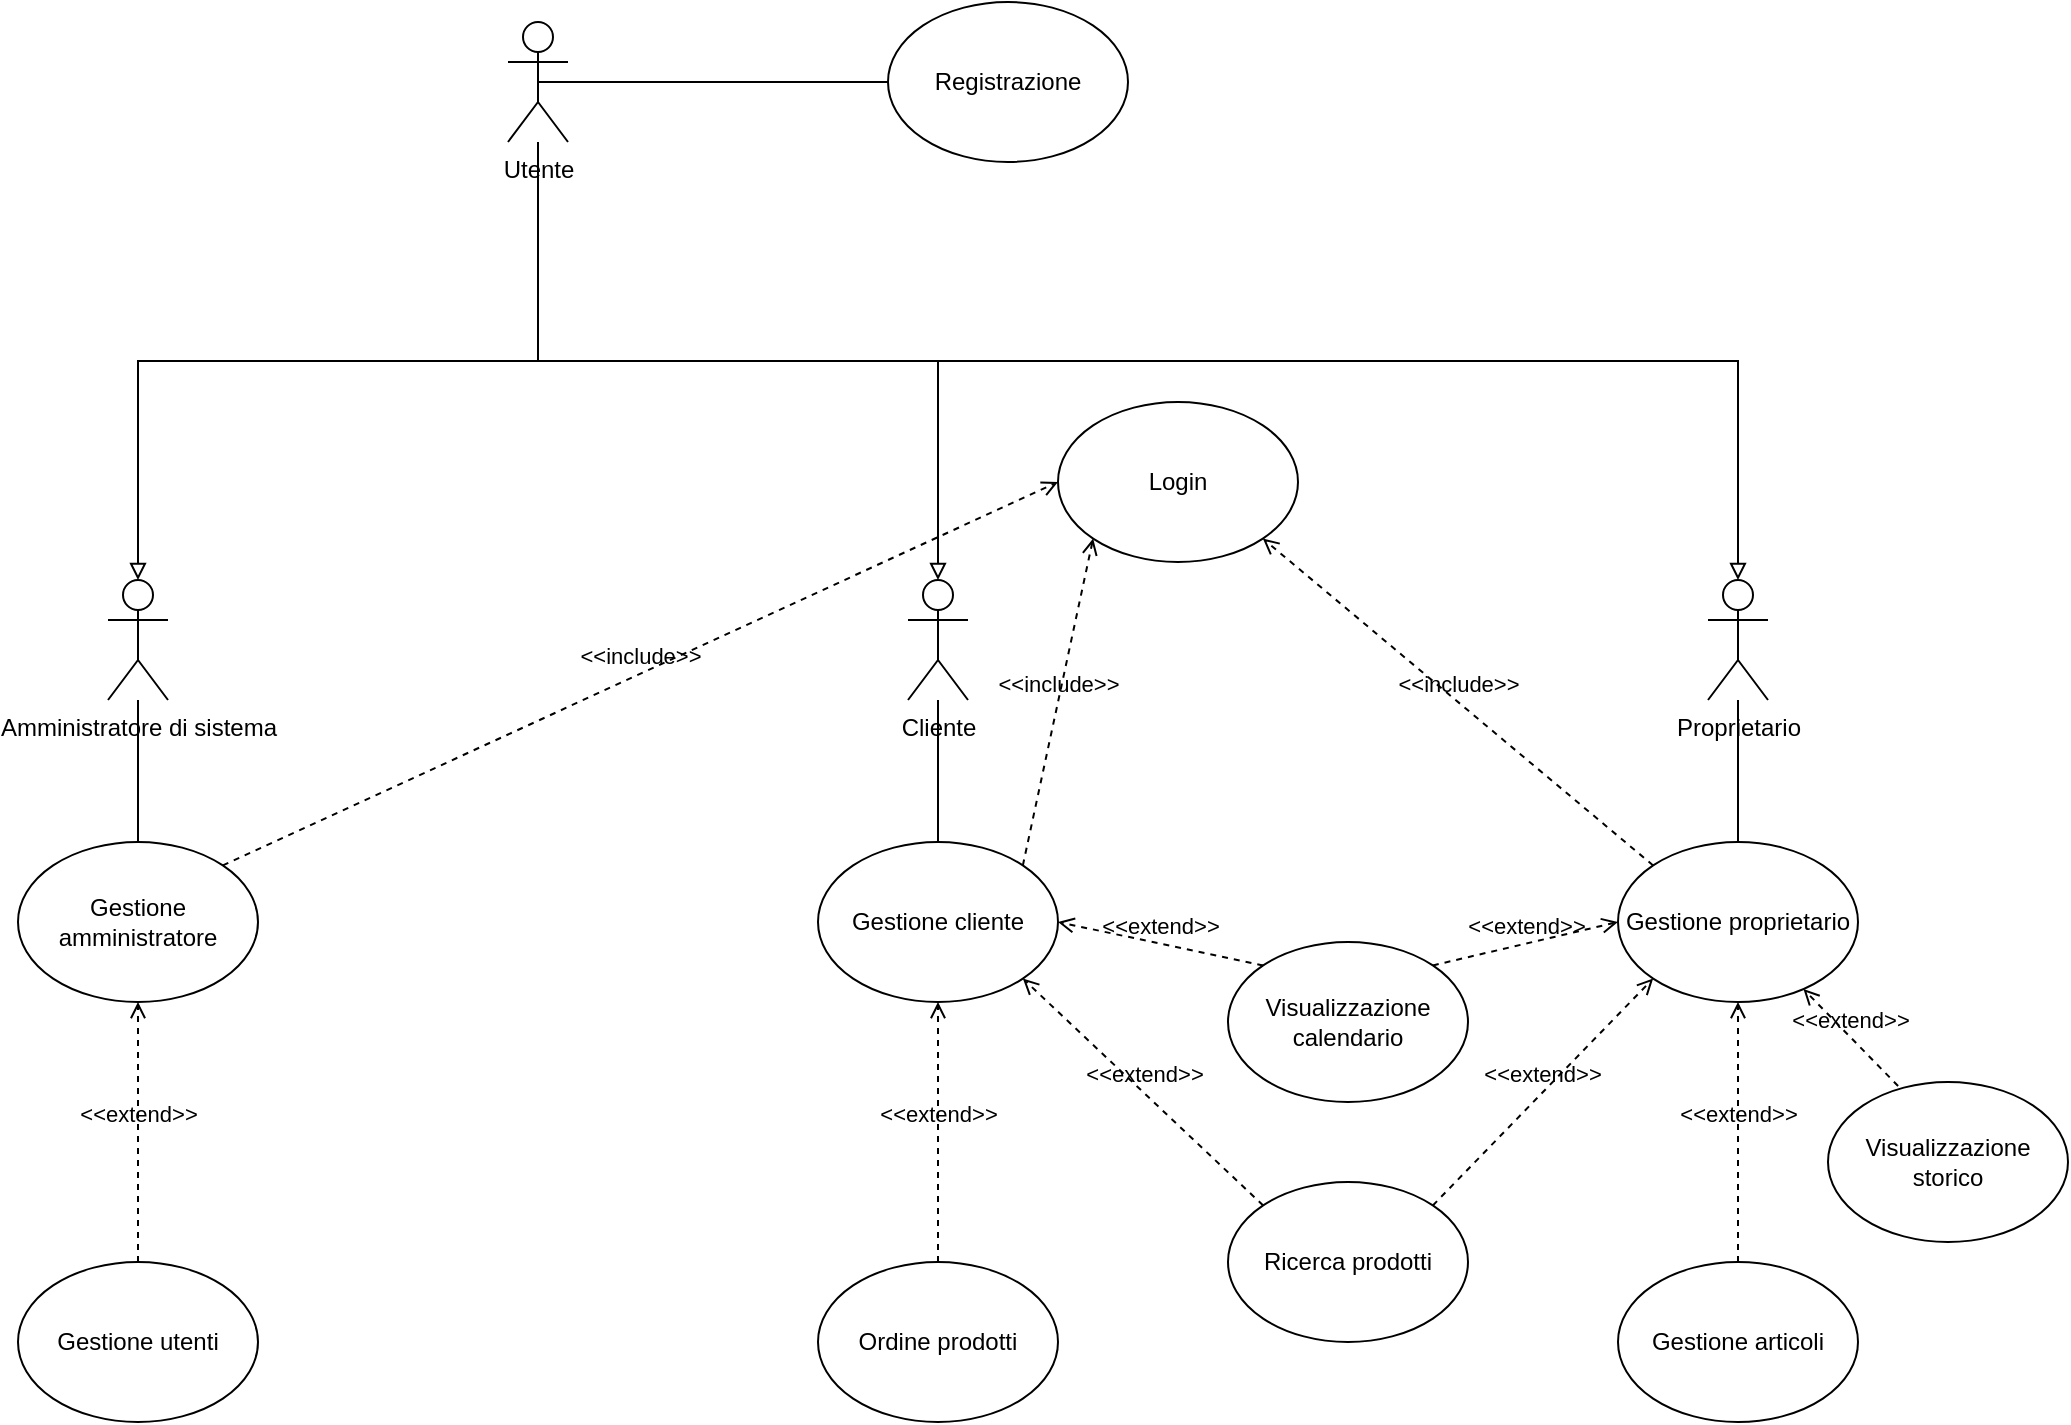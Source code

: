 <mxfile version="21.6.7" type="device">
  <diagram name="Pagina-1" id="-AscqF2P0INnX2WkudZT">
    <mxGraphModel dx="1050" dy="600" grid="1" gridSize="10" guides="1" tooltips="1" connect="1" arrows="1" fold="1" page="1" pageScale="1" pageWidth="1169" pageHeight="827" background="#ffffff" math="0" shadow="0">
      <root>
        <mxCell id="0" />
        <mxCell id="1" parent="0" />
        <mxCell id="3w6smhPN64hNr4UrGpXy-1" value="Amministratore di sistema&lt;br&gt;" style="shape=umlActor;verticalLabelPosition=bottom;verticalAlign=top;html=1;outlineConnect=0;" vertex="1" parent="1">
          <mxGeometry x="170" y="299" width="30" height="60" as="geometry" />
        </mxCell>
        <mxCell id="3w6smhPN64hNr4UrGpXy-2" value="Proprietario" style="shape=umlActor;verticalLabelPosition=bottom;verticalAlign=top;html=1;outlineConnect=0;" vertex="1" parent="1">
          <mxGeometry x="970" y="299" width="30" height="60" as="geometry" />
        </mxCell>
        <mxCell id="3w6smhPN64hNr4UrGpXy-3" value="Cliente" style="shape=umlActor;verticalLabelPosition=bottom;verticalAlign=top;html=1;outlineConnect=0;direction=east;" vertex="1" parent="1">
          <mxGeometry x="570" y="299" width="30" height="60" as="geometry" />
        </mxCell>
        <mxCell id="3w6smhPN64hNr4UrGpXy-5" value="Registrazione" style="ellipse;whiteSpace=wrap;html=1;" vertex="1" parent="1">
          <mxGeometry x="560" y="10" width="120" height="80" as="geometry" />
        </mxCell>
        <mxCell id="3w6smhPN64hNr4UrGpXy-6" value="Login" style="ellipse;whiteSpace=wrap;html=1;" vertex="1" parent="1">
          <mxGeometry x="645" y="210" width="120" height="80" as="geometry" />
        </mxCell>
        <mxCell id="3w6smhPN64hNr4UrGpXy-7" value="Ricerca prodotti" style="ellipse;whiteSpace=wrap;html=1;" vertex="1" parent="1">
          <mxGeometry x="730" y="600" width="120" height="80" as="geometry" />
        </mxCell>
        <mxCell id="3w6smhPN64hNr4UrGpXy-8" value="Ordine prodotti" style="ellipse;whiteSpace=wrap;html=1;" vertex="1" parent="1">
          <mxGeometry x="525" y="640" width="120" height="80" as="geometry" />
        </mxCell>
        <mxCell id="3w6smhPN64hNr4UrGpXy-9" value="Visualizzazione calendario" style="ellipse;whiteSpace=wrap;html=1;" vertex="1" parent="1">
          <mxGeometry x="730" y="480" width="120" height="80" as="geometry" />
        </mxCell>
        <mxCell id="3w6smhPN64hNr4UrGpXy-11" value="Gestione articoli" style="ellipse;whiteSpace=wrap;html=1;" vertex="1" parent="1">
          <mxGeometry x="925" y="640" width="120" height="80" as="geometry" />
        </mxCell>
        <mxCell id="3w6smhPN64hNr4UrGpXy-12" value="Visualizzazione storico" style="ellipse;whiteSpace=wrap;html=1;" vertex="1" parent="1">
          <mxGeometry x="1030" y="550" width="120" height="80" as="geometry" />
        </mxCell>
        <mxCell id="3w6smhPN64hNr4UrGpXy-13" value="Gestione utenti" style="ellipse;whiteSpace=wrap;html=1;" vertex="1" parent="1">
          <mxGeometry x="125" y="640" width="120" height="80" as="geometry" />
        </mxCell>
        <mxCell id="3w6smhPN64hNr4UrGpXy-16" value="Utente&lt;br&gt;" style="shape=umlActor;verticalLabelPosition=bottom;verticalAlign=top;html=1;outlineConnect=0;" vertex="1" parent="1">
          <mxGeometry x="370" y="20" width="30" height="60" as="geometry" />
        </mxCell>
        <mxCell id="3w6smhPN64hNr4UrGpXy-26" value="Gestione amministratore" style="ellipse;whiteSpace=wrap;html=1;" vertex="1" parent="1">
          <mxGeometry x="125" y="430" width="120" height="80" as="geometry" />
        </mxCell>
        <mxCell id="3w6smhPN64hNr4UrGpXy-27" value="Gestione proprietario" style="ellipse;whiteSpace=wrap;html=1;" vertex="1" parent="1">
          <mxGeometry x="925" y="430" width="120" height="80" as="geometry" />
        </mxCell>
        <mxCell id="3w6smhPN64hNr4UrGpXy-28" value="Gestione cliente" style="ellipse;whiteSpace=wrap;html=1;" vertex="1" parent="1">
          <mxGeometry x="525" y="430" width="120" height="80" as="geometry" />
        </mxCell>
        <mxCell id="3w6smhPN64hNr4UrGpXy-30" value="" style="endArrow=block;html=1;endFill=0;edgeStyle=elbowEdgeStyle;elbow=vertical;rounded=0;entryX=0.5;entryY=0;entryDx=0;entryDy=0;entryPerimeter=0;" edge="1" parent="1" source="3w6smhPN64hNr4UrGpXy-16" target="3w6smhPN64hNr4UrGpXy-1">
          <mxGeometry width="160" relative="1" as="geometry">
            <mxPoint x="490" y="430" as="sourcePoint" />
            <mxPoint x="640" y="410" as="targetPoint" />
          </mxGeometry>
        </mxCell>
        <mxCell id="3w6smhPN64hNr4UrGpXy-31" value="" style="endArrow=block;html=1;endFill=0;edgeStyle=elbowEdgeStyle;elbow=vertical;rounded=0;" edge="1" parent="1" source="3w6smhPN64hNr4UrGpXy-16" target="3w6smhPN64hNr4UrGpXy-3">
          <mxGeometry width="160" relative="1" as="geometry">
            <mxPoint x="490" y="420" as="sourcePoint" />
            <mxPoint x="650" y="420" as="targetPoint" />
          </mxGeometry>
        </mxCell>
        <mxCell id="3w6smhPN64hNr4UrGpXy-32" value="" style="endArrow=block;html=1;endFill=0;edgeStyle=elbowEdgeStyle;elbow=vertical;rounded=0;entryX=0.5;entryY=0;entryDx=0;entryDy=0;entryPerimeter=0;" edge="1" parent="1" source="3w6smhPN64hNr4UrGpXy-16" target="3w6smhPN64hNr4UrGpXy-2">
          <mxGeometry width="160" relative="1" as="geometry">
            <mxPoint x="490" y="430" as="sourcePoint" />
            <mxPoint x="660" y="469.5" as="targetPoint" />
          </mxGeometry>
        </mxCell>
        <mxCell id="3w6smhPN64hNr4UrGpXy-33" value="" style="endArrow=none;html=1;rounded=0;entryX=0.5;entryY=0.5;entryDx=0;entryDy=0;entryPerimeter=0;exitX=0;exitY=0.5;exitDx=0;exitDy=0;" edge="1" parent="1" source="3w6smhPN64hNr4UrGpXy-5" target="3w6smhPN64hNr4UrGpXy-16">
          <mxGeometry width="50" height="50" relative="1" as="geometry">
            <mxPoint x="550" y="80" as="sourcePoint" />
            <mxPoint x="590" y="390" as="targetPoint" />
          </mxGeometry>
        </mxCell>
        <mxCell id="3w6smhPN64hNr4UrGpXy-35" value="" style="endArrow=none;html=1;rounded=0;exitX=0.5;exitY=0;exitDx=0;exitDy=0;" edge="1" parent="1" source="3w6smhPN64hNr4UrGpXy-26" target="3w6smhPN64hNr4UrGpXy-1">
          <mxGeometry width="50" height="50" relative="1" as="geometry">
            <mxPoint x="325" y="414" as="sourcePoint" />
            <mxPoint x="190" y="390" as="targetPoint" />
          </mxGeometry>
        </mxCell>
        <mxCell id="3w6smhPN64hNr4UrGpXy-36" value="" style="endArrow=none;html=1;rounded=0;exitX=0.5;exitY=0;exitDx=0;exitDy=0;" edge="1" parent="1" source="3w6smhPN64hNr4UrGpXy-28" target="3w6smhPN64hNr4UrGpXy-3">
          <mxGeometry width="50" height="50" relative="1" as="geometry">
            <mxPoint x="520" y="430" as="sourcePoint" />
            <mxPoint x="584" y="389" as="targetPoint" />
          </mxGeometry>
        </mxCell>
        <mxCell id="3w6smhPN64hNr4UrGpXy-37" value="" style="endArrow=none;html=1;rounded=0;exitX=0.5;exitY=0;exitDx=0;exitDy=0;" edge="1" parent="1" source="3w6smhPN64hNr4UrGpXy-27" target="3w6smhPN64hNr4UrGpXy-2">
          <mxGeometry width="50" height="50" relative="1" as="geometry">
            <mxPoint x="195" y="440" as="sourcePoint" />
            <mxPoint x="195" y="369" as="targetPoint" />
          </mxGeometry>
        </mxCell>
        <mxCell id="3w6smhPN64hNr4UrGpXy-38" value="&amp;lt;&amp;lt;extend&amp;gt;&amp;gt;" style="html=1;verticalAlign=bottom;labelBackgroundColor=none;endArrow=open;endFill=0;dashed=1;rounded=0;exitX=0.5;exitY=0;exitDx=0;exitDy=0;entryX=0.5;entryY=1;entryDx=0;entryDy=0;" edge="1" parent="1" source="3w6smhPN64hNr4UrGpXy-13" target="3w6smhPN64hNr4UrGpXy-26">
          <mxGeometry width="160" relative="1" as="geometry">
            <mxPoint x="340" y="380" as="sourcePoint" />
            <mxPoint x="270" y="600" as="targetPoint" />
          </mxGeometry>
        </mxCell>
        <mxCell id="3w6smhPN64hNr4UrGpXy-39" value="&amp;lt;&amp;lt;extend&amp;gt;&amp;gt;" style="html=1;verticalAlign=bottom;labelBackgroundColor=none;endArrow=open;endFill=0;dashed=1;rounded=0;exitX=0.5;exitY=0;exitDx=0;exitDy=0;entryX=0.5;entryY=1;entryDx=0;entryDy=0;" edge="1" parent="1" source="3w6smhPN64hNr4UrGpXy-8" target="3w6smhPN64hNr4UrGpXy-28">
          <mxGeometry width="160" relative="1" as="geometry">
            <mxPoint x="450" y="510" as="sourcePoint" />
            <mxPoint x="480" y="560" as="targetPoint" />
          </mxGeometry>
        </mxCell>
        <mxCell id="3w6smhPN64hNr4UrGpXy-40" value="&amp;lt;&amp;lt;extend&amp;gt;&amp;gt;" style="html=1;verticalAlign=bottom;labelBackgroundColor=none;endArrow=open;endFill=0;dashed=1;rounded=0;entryX=0.5;entryY=1;entryDx=0;entryDy=0;exitX=0.5;exitY=0;exitDx=0;exitDy=0;" edge="1" parent="1" source="3w6smhPN64hNr4UrGpXy-11" target="3w6smhPN64hNr4UrGpXy-27">
          <mxGeometry width="160" relative="1" as="geometry">
            <mxPoint x="950" y="590" as="sourcePoint" />
            <mxPoint x="950" y="650" as="targetPoint" />
          </mxGeometry>
        </mxCell>
        <mxCell id="3w6smhPN64hNr4UrGpXy-42" value="&amp;lt;&amp;lt;extend&amp;gt;&amp;gt;" style="html=1;verticalAlign=bottom;labelBackgroundColor=none;endArrow=open;endFill=0;dashed=1;rounded=0;exitX=0.292;exitY=0.025;exitDx=0;exitDy=0;exitPerimeter=0;" edge="1" parent="1" source="3w6smhPN64hNr4UrGpXy-12" target="3w6smhPN64hNr4UrGpXy-27">
          <mxGeometry width="160" relative="1" as="geometry">
            <mxPoint x="1089.5" y="560" as="sourcePoint" />
            <mxPoint x="1089.5" y="500" as="targetPoint" />
          </mxGeometry>
        </mxCell>
        <mxCell id="3w6smhPN64hNr4UrGpXy-43" value="&amp;lt;&amp;lt;extend&amp;gt;&amp;gt;" style="html=1;verticalAlign=bottom;labelBackgroundColor=none;endArrow=open;endFill=0;dashed=1;rounded=0;exitX=0;exitY=0;exitDx=0;exitDy=0;entryX=1;entryY=1;entryDx=0;entryDy=0;" edge="1" parent="1" source="3w6smhPN64hNr4UrGpXy-7" target="3w6smhPN64hNr4UrGpXy-28">
          <mxGeometry width="160" relative="1" as="geometry">
            <mxPoint x="687.574" y="571.716" as="sourcePoint" />
            <mxPoint x="640" y="540" as="targetPoint" />
          </mxGeometry>
        </mxCell>
        <mxCell id="3w6smhPN64hNr4UrGpXy-45" value="&amp;lt;&amp;lt;extend&amp;gt;&amp;gt;" style="html=1;verticalAlign=bottom;labelBackgroundColor=none;endArrow=open;endFill=0;dashed=1;rounded=0;entryX=0;entryY=0.5;entryDx=0;entryDy=0;exitX=1;exitY=0;exitDx=0;exitDy=0;" edge="1" parent="1" source="3w6smhPN64hNr4UrGpXy-9" target="3w6smhPN64hNr4UrGpXy-27">
          <mxGeometry width="160" relative="1" as="geometry">
            <mxPoint x="870" y="450" as="sourcePoint" />
            <mxPoint x="758" y="572" as="targetPoint" />
          </mxGeometry>
        </mxCell>
        <mxCell id="3w6smhPN64hNr4UrGpXy-46" value="&amp;lt;&amp;lt;extend&amp;gt;&amp;gt;" style="html=1;verticalAlign=bottom;labelBackgroundColor=none;endArrow=open;endFill=0;dashed=1;rounded=0;entryX=0;entryY=1;entryDx=0;entryDy=0;exitX=1;exitY=0;exitDx=0;exitDy=0;" edge="1" parent="1" source="3w6smhPN64hNr4UrGpXy-7" target="3w6smhPN64hNr4UrGpXy-27">
          <mxGeometry width="160" relative="1" as="geometry">
            <mxPoint x="930" y="550" as="sourcePoint" />
            <mxPoint x="758" y="672" as="targetPoint" />
          </mxGeometry>
        </mxCell>
        <mxCell id="3w6smhPN64hNr4UrGpXy-48" value="&amp;lt;&amp;lt;include&amp;gt;&amp;gt;" style="html=1;verticalAlign=bottom;labelBackgroundColor=none;endArrow=open;endFill=0;dashed=1;rounded=0;exitX=1;exitY=0;exitDx=0;exitDy=0;entryX=0;entryY=0.5;entryDx=0;entryDy=0;" edge="1" parent="1" source="3w6smhPN64hNr4UrGpXy-26" target="3w6smhPN64hNr4UrGpXy-6">
          <mxGeometry width="160" relative="1" as="geometry">
            <mxPoint x="280" y="460" as="sourcePoint" />
            <mxPoint x="440" y="460" as="targetPoint" />
          </mxGeometry>
        </mxCell>
        <mxCell id="3w6smhPN64hNr4UrGpXy-49" value="&amp;lt;&amp;lt;include&amp;gt;&amp;gt;" style="html=1;verticalAlign=bottom;labelBackgroundColor=none;endArrow=open;endFill=0;dashed=1;rounded=0;exitX=1;exitY=0;exitDx=0;exitDy=0;entryX=0;entryY=1;entryDx=0;entryDy=0;" edge="1" parent="1" source="3w6smhPN64hNr4UrGpXy-28" target="3w6smhPN64hNr4UrGpXy-6">
          <mxGeometry width="160" relative="1" as="geometry">
            <mxPoint x="255" y="480" as="sourcePoint" />
            <mxPoint x="740" y="339" as="targetPoint" />
          </mxGeometry>
        </mxCell>
        <mxCell id="3w6smhPN64hNr4UrGpXy-50" value="&amp;lt;&amp;lt;include&amp;gt;&amp;gt;" style="html=1;verticalAlign=bottom;labelBackgroundColor=none;endArrow=open;endFill=0;dashed=1;rounded=0;exitX=0;exitY=0;exitDx=0;exitDy=0;entryX=1;entryY=1;entryDx=0;entryDy=0;" edge="1" parent="1" source="3w6smhPN64hNr4UrGpXy-27" target="3w6smhPN64hNr4UrGpXy-6">
          <mxGeometry width="160" relative="1" as="geometry">
            <mxPoint x="637" y="452" as="sourcePoint" />
            <mxPoint x="758" y="367" as="targetPoint" />
          </mxGeometry>
        </mxCell>
        <mxCell id="3w6smhPN64hNr4UrGpXy-51" value="&amp;lt;&amp;lt;extend&amp;gt;&amp;gt;" style="html=1;verticalAlign=bottom;labelBackgroundColor=none;endArrow=open;endFill=0;dashed=1;rounded=0;exitX=0;exitY=0;exitDx=0;exitDy=0;entryX=1;entryY=0.5;entryDx=0;entryDy=0;" edge="1" parent="1" source="3w6smhPN64hNr4UrGpXy-9" target="3w6smhPN64hNr4UrGpXy-28">
          <mxGeometry width="160" relative="1" as="geometry">
            <mxPoint x="758" y="672" as="sourcePoint" />
            <mxPoint x="637" y="508" as="targetPoint" />
          </mxGeometry>
        </mxCell>
      </root>
    </mxGraphModel>
  </diagram>
</mxfile>

